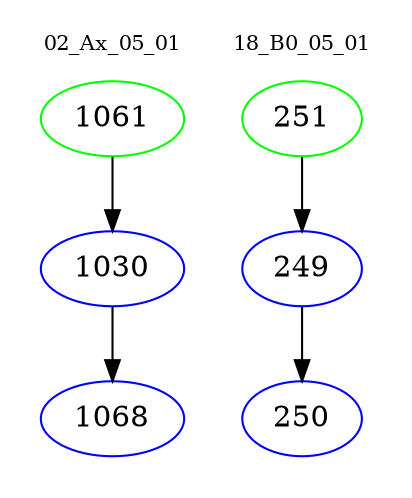 digraph{
subgraph cluster_0 {
color = white
label = "02_Ax_05_01";
fontsize=10;
T0_1061 [label="1061", color="green"]
T0_1061 -> T0_1030 [color="black"]
T0_1030 [label="1030", color="blue"]
T0_1030 -> T0_1068 [color="black"]
T0_1068 [label="1068", color="blue"]
}
subgraph cluster_1 {
color = white
label = "18_B0_05_01";
fontsize=10;
T1_251 [label="251", color="green"]
T1_251 -> T1_249 [color="black"]
T1_249 [label="249", color="blue"]
T1_249 -> T1_250 [color="black"]
T1_250 [label="250", color="blue"]
}
}

